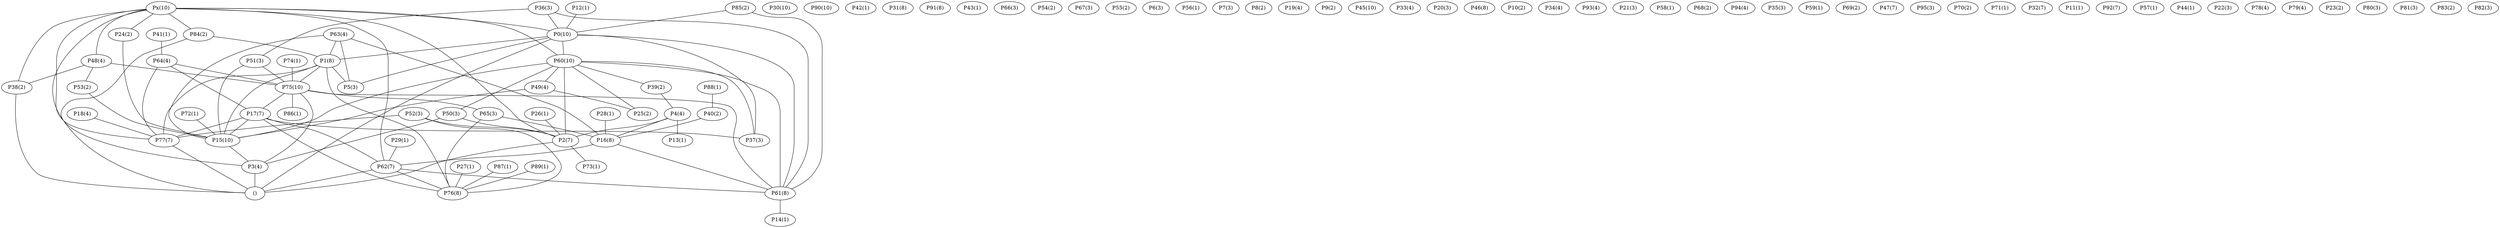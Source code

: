 graph network {
	"Px(10)";
	"P0(10)";
	"P24(2)";
	"P48(4)";
	"P60(10)";
	"P2(7)";
	"P38(2)";
	"P62(7)";
	"P84(2)";
	"P3(4)";
	"P77(7)";
	"P12(1)";
	"P15(10)";
	"P1(8)";
	"()";
	"P72(1)";
	"P36(3)";
	"P61(8)";
	"P51(3)";
	"P53(2)";
	"P75(10)";
	"P85(2)";
	"P27(1)";
	"P76(8)";
	"P37(3)";
	"P5(3)";
	"P74(1)";
	"P87(1)";
	"P49(4)";
	"P25(2)";
	"P50(3)";
	"P39(2)";
	"P4(4)";
	"P88(1)";
	"P40(2)";
	"P28(1)";
	"P16(8)";
	"P13(1)";
	"P63(4)";
	"P89(1)";
	"P29(1)";
	"P41(1)";
	"P64(4)";
	"P30(10)";
	"P90(10)";
	"P17(7)";
	"P42(1)";
	"P52(3)";
	"P31(8)";
	"P91(8)";
	"P43(1)";
	"P65(3)";
	"P86(1)";
	"P66(3)";
	"P54(2)";
	"P26(1)";
	"P67(3)";
	"P55(2)";
	"P6(3)";
	"P56(1)";
	"P7(3)";
	"P18(4)";
	"P8(2)";
	"P19(4)";
	"P9(2)";
	"P45(10)";
	"P33(4)";
	"P20(3)";
	"P46(8)";
	"P10(2)";
	"P34(4)";
	"P93(4)";
	"P21(3)";
	"P58(1)";
	"P68(2)";
	"P94(4)";
	"P35(3)";
	"P59(1)";
	"P69(2)";
	"P47(7)";
	"P95(3)";
	"P70(2)";
	"P71(1)";
	"P32(7)";
	"P73(1)";
	"P11(1)";
	"P92(7)";
	"P57(1)";
	"P44(1)";
	"P22(3)";
	"P14(1)";
	"P78(4)";
	"P79(4)";
	"P23(2)";
	"P80(3)";
	"P81(3)";
	"P83(2)";
	"P82(3)";
	"Px(10)" -- "P0(10)";
	"Px(10)" -- "P24(2)";
	"Px(10)" -- "P48(4)";
	"Px(10)" -- "P60(10)";
	"Px(10)" -- "P2(7)";
	"Px(10)" -- "P38(2)";
	"Px(10)" -- "P62(7)";
	"Px(10)" -- "P84(2)";
	"Px(10)" -- "P3(4)";
	"Px(10)" -- "P77(7)";
	"P12(1)" -- "P0(10)";
	"P24(2)" -- "P15(10)";
	"P84(2)" -- "P1(8)";
	"P84(2)" -- "()";
	"P72(1)" -- "P15(10)";
	"P36(3)" -- "P0(10)";
	"P36(3)" -- "P61(8)";
	"P36(3)" -- "P51(3)";
	"P48(4)" -- "P38(2)";
	"P48(4)" -- "P53(2)";
	"P48(4)" -- "P75(10)";
	"P85(2)" -- "P0(10)";
	"P85(2)" -- "P61(8)";
	"P27(1)" -- "P76(8)";
	"P0(10)" -- "P1(8)";
	"P0(10)" -- "()";
	"P0(10)" -- "P37(3)";
	"P0(10)" -- "P5(3)";
	"P0(10)" -- "P61(8)";
	"P0(10)" -- "P60(10)";
	"P74(1)" -- "P75(10)";
	"P87(1)" -- "P76(8)";
	"P60(10)" -- "P49(4)";
	"P60(10)" -- "P25(2)";
	"P60(10)" -- "P37(3)";
	"P60(10)" -- "P61(8)";
	"P60(10)" -- "P50(3)";
	"P60(10)" -- "P39(2)";
	"P60(10)" -- "P15(10)";
	"P60(10)" -- "P2(7)";
	"P39(2)" -- "P4(4)";
	"P49(4)" -- "P15(10)";
	"P49(4)" -- "P25(2)";
	"P88(1)" -- "P40(2)";
	"P28(1)" -- "P16(8)";
	"P4(4)" -- "P2(7)";
	"P4(4)" -- "P16(8)";
	"P4(4)" -- "P13(1)";
	"P63(4)" -- "P16(8)";
	"P63(4)" -- "P5(3)";
	"P63(4)" -- "P15(10)";
	"P63(4)" -- "P1(8)";
	"P40(2)" -- "P16(8)";
	"P89(1)" -- "P76(8)";
	"P51(3)" -- "P15(10)";
	"P51(3)" -- "P75(10)";
	"P29(1)" -- "P62(7)";
	"P41(1)" -- "P64(4)";
	"P64(4)" -- "P75(10)";
	"P64(4)" -- "P17(7)";
	"P64(4)" -- "P77(7)";
	"P52(3)" -- "P76(8)";
	"P52(3)" -- "P2(7)";
	"P52(3)" -- "P77(7)";
	"P1(8)" -- "P15(10)";
	"P1(8)" -- "P75(10)";
	"P1(8)" -- "P76(8)";
	"P1(8)" -- "P5(3)";
	"P1(8)" -- "P77(7)";
	"P75(10)" -- "P65(3)";
	"P75(10)" -- "P61(8)";
	"P75(10)" -- "P3(4)";
	"P75(10)" -- "P17(7)";
	"P75(10)" -- "P86(1)";
	"P65(3)" -- "P16(8)";
	"P65(3)" -- "P76(8)";
	"P53(2)" -- "P15(10)";
	"P26(1)" -- "P2(7)";
	"P17(7)" -- "P37(3)";
	"P17(7)" -- "P15(10)";
	"P17(7)" -- "P62(7)";
	"P17(7)" -- "P77(7)";
	"P17(7)" -- "P76(8)";
	"P16(8)" -- "P61(8)";
	"P16(8)" -- "P62(7)";
	"P18(4)" -- "P77(7)";
	"P62(7)" -- "()";
	"P62(7)" -- "P61(8)";
	"P62(7)" -- "P76(8)";
	"P50(3)" -- "P3(4)";
	"P50(3)" -- "P2(7)";
	"P2(7)" -- "()";
	"P2(7)" -- "P73(1)";
	"P38(2)" -- "()";
	"P15(10)" -- "P3(4)";
	"P3(4)" -- "()";
	"P77(7)" -- "()";
	"P61(8)" -- "P14(1)";
}